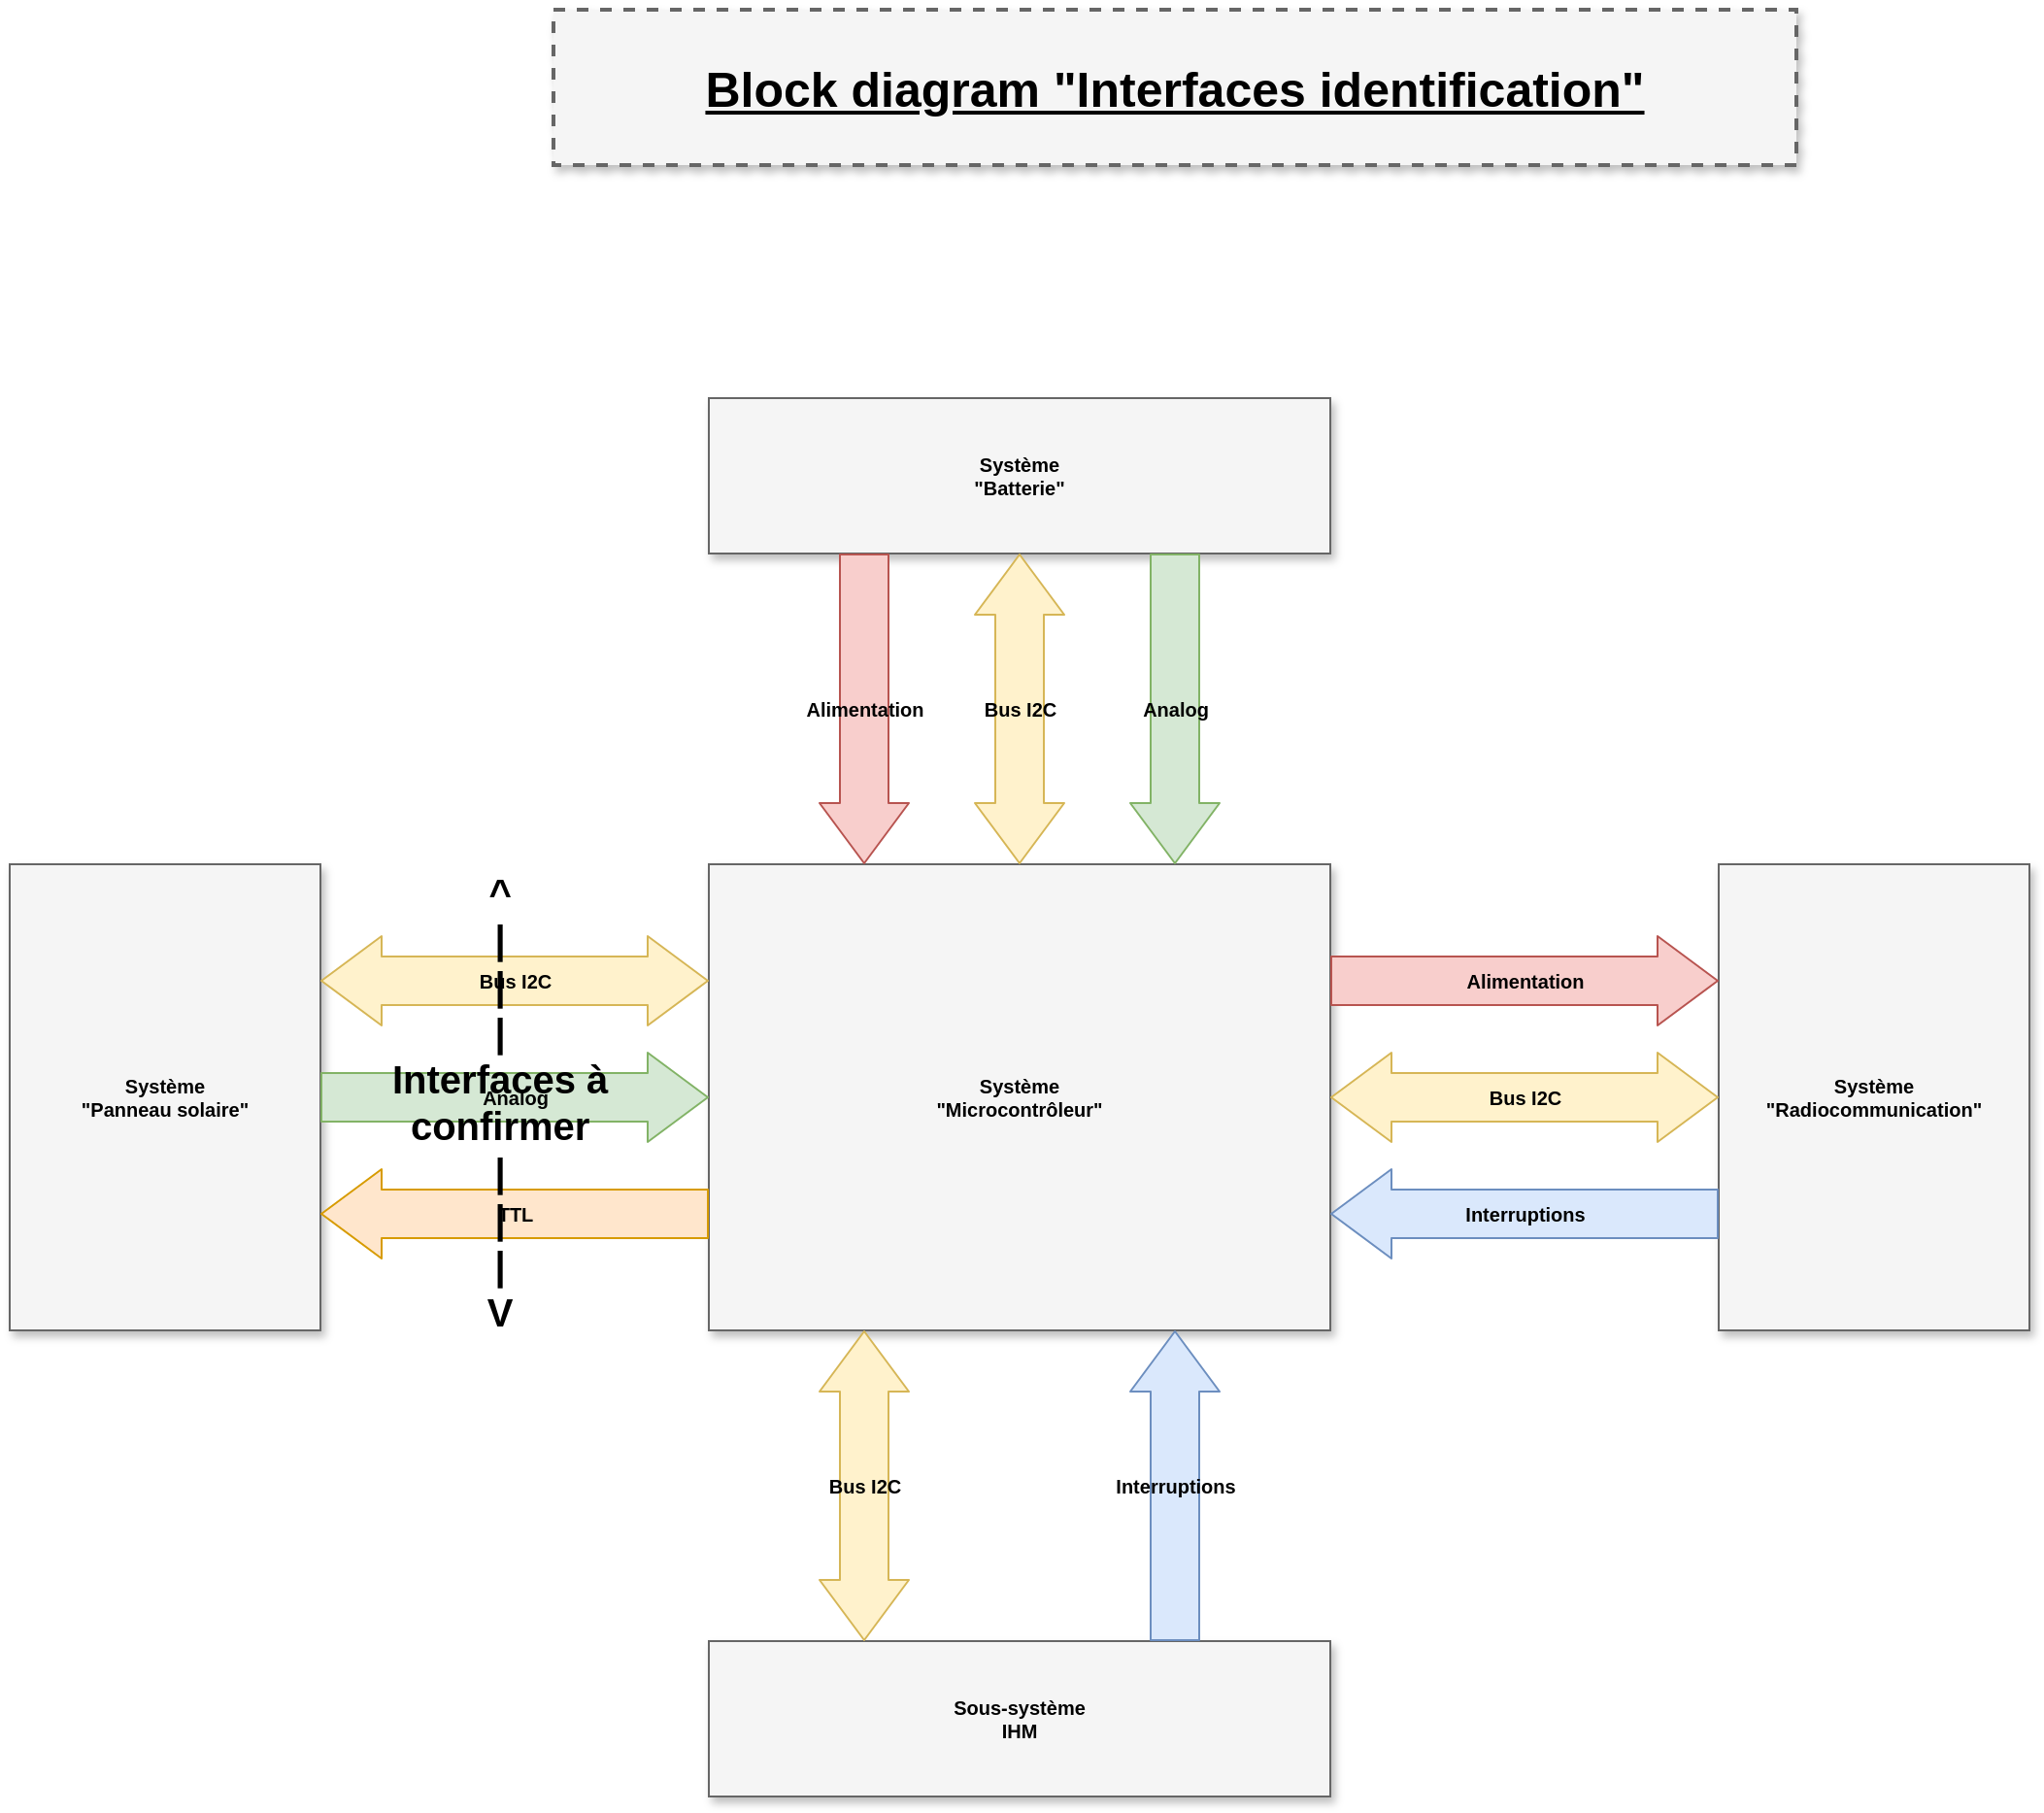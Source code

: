 <mxfile version="10.6.3" type="device"><diagram name="Page-1" id="90a13364-a465-7bf4-72fc-28e22215d7a0"><mxGraphModel dx="1074" dy="820" grid="1" gridSize="10" guides="1" tooltips="1" connect="1" arrows="1" fold="1" page="1" pageScale="1.5" pageWidth="1169" pageHeight="826" background="#ffffff" math="0" shadow="0"><root><mxCell id="0" style=";html=1;"/><mxCell id="1" style=";html=1;" parent="0"/><mxCell id="3a17f1ce550125da-1" value="Block diagram &quot;Interfaces identification&quot;" style="whiteSpace=wrap;html=1;shadow=1;fontSize=25;fillColor=#f5f5f5;strokeColor=#666666;strokeWidth=2;dashed=1;fontStyle=5;align=center;" parent="1" vertex="1"><mxGeometry x="320" y="80" width="640" height="80" as="geometry"/></mxCell><mxCell id="wtpJjkFb5Zlkew5MtLHU-1" value="Système&lt;br style=&quot;font-size: 10px;&quot;&gt;&quot;Microcontrôleur&quot;&lt;br style=&quot;font-size: 10px;&quot;&gt;" style="whiteSpace=wrap;html=1;shadow=1;fontSize=10;fillColor=#f5f5f5;strokeColor=#666666;fontStyle=1" parent="1" vertex="1"><mxGeometry x="400" y="520" width="320" height="240" as="geometry"/></mxCell><mxCell id="wtpJjkFb5Zlkew5MtLHU-2" value="Système&lt;br style=&quot;font-size: 10px;&quot;&gt;&quot;Radiocommunication&quot;&lt;br style=&quot;font-size: 10px;&quot;&gt;" style="whiteSpace=wrap;html=1;shadow=1;fontSize=10;fillColor=#f5f5f5;strokeColor=#666666;fontStyle=1" parent="1" vertex="1"><mxGeometry x="920" y="520" width="160" height="240" as="geometry"/></mxCell><object label="Bus I2C" id="wtpJjkFb5Zlkew5MtLHU-3"><mxCell style="shape=flexArrow;endArrow=classic;startArrow=classic;html=1;exitX=1;exitY=0.5;exitDx=0;exitDy=0;width=25;endSize=10;startSize=10;fontSize=10;fontStyle=1;labelBackgroundColor=none;fillColor=#fff2cc;strokeColor=#d6b656;" parent="1" source="wtpJjkFb5Zlkew5MtLHU-1" target="wtpJjkFb5Zlkew5MtLHU-2" edge="1"><mxGeometry width="50" height="50" relative="1" as="geometry"><mxPoint x="790" y="650" as="sourcePoint"/><mxPoint x="840" y="600" as="targetPoint"/></mxGeometry></mxCell></object><mxCell id="wtpJjkFb5Zlkew5MtLHU-7" value="Alimentation" style="shape=flexArrow;endArrow=classic;html=1;exitX=1;exitY=0.25;exitDx=0;exitDy=0;entryX=0;entryY=0.25;entryDx=0;entryDy=0;width=25;endSize=10;startSize=10;fillColor=#f8cecc;strokeColor=#b85450;fontSize=10;fontStyle=1;gradientColor=none;labelBackgroundColor=none;" parent="1" source="wtpJjkFb5Zlkew5MtLHU-1" target="wtpJjkFb5Zlkew5MtLHU-2" edge="1"><mxGeometry width="50" height="50" relative="1" as="geometry"><mxPoint x="778.5" y="530" as="sourcePoint"/><mxPoint x="828.5" y="480" as="targetPoint"/></mxGeometry></mxCell><mxCell id="wtpJjkFb5Zlkew5MtLHU-10" value="Interruptions" style="shape=flexArrow;endArrow=classic;html=1;exitX=0;exitY=0.75;exitDx=0;exitDy=0;entryX=1;entryY=0.75;entryDx=0;entryDy=0;endSize=10;width=25;startSize=10;fontStyle=1;labelBackgroundColor=none;fontSize=10;fillColor=#dae8fc;strokeColor=#6c8ebf;" parent="1" source="wtpJjkFb5Zlkew5MtLHU-2" target="wtpJjkFb5Zlkew5MtLHU-1" edge="1"><mxGeometry width="50" height="50" relative="1" as="geometry"><mxPoint x="510" y="790" as="sourcePoint"/><mxPoint x="560" y="740" as="targetPoint"/></mxGeometry></mxCell><mxCell id="wEGuo9lvYcaTVZd9h0eJ-1" value="Sous-système&lt;br style=&quot;font-size: 10px&quot;&gt;IHM&lt;br style=&quot;font-size: 10px&quot;&gt;" style="whiteSpace=wrap;html=1;shadow=1;fontSize=10;fillColor=#f5f5f5;strokeColor=#666666;fontStyle=1" parent="1" vertex="1"><mxGeometry x="400" y="920" width="320" height="80" as="geometry"/></mxCell><object label="Bus I2C" id="wEGuo9lvYcaTVZd9h0eJ-2"><mxCell style="shape=flexArrow;endArrow=classic;startArrow=classic;html=1;exitX=0.25;exitY=1;exitDx=0;exitDy=0;width=25;endSize=10;startSize=10;fontSize=10;fontStyle=1;labelBackgroundColor=none;fillColor=#fff2cc;strokeColor=#d6b656;entryX=0.25;entryY=0;entryDx=0;entryDy=0;" parent="1" source="wtpJjkFb5Zlkew5MtLHU-1" target="wEGuo9lvYcaTVZd9h0eJ-1" edge="1"><mxGeometry width="50" height="50" relative="1" as="geometry"><mxPoint x="610.174" y="839.913" as="sourcePoint"/><mxPoint x="810" y="839.975" as="targetPoint"/></mxGeometry></mxCell></object><mxCell id="wEGuo9lvYcaTVZd9h0eJ-4" value="Interruptions" style="shape=flexArrow;endArrow=classic;html=1;exitX=0.75;exitY=0;exitDx=0;exitDy=0;entryX=0.75;entryY=1;entryDx=0;entryDy=0;endSize=10;width=25;startSize=10;fontStyle=1;labelBackgroundColor=none;fontSize=10;fillColor=#dae8fc;strokeColor=#6c8ebf;" parent="1" source="wEGuo9lvYcaTVZd9h0eJ-1" target="wtpJjkFb5Zlkew5MtLHU-1" edge="1"><mxGeometry width="50" height="50" relative="1" as="geometry"><mxPoint x="820.174" y="859.913" as="sourcePoint"/><mxPoint x="620.174" y="859.913" as="targetPoint"/></mxGeometry></mxCell><mxCell id="wEGuo9lvYcaTVZd9h0eJ-5" value="Système&lt;br style=&quot;font-size: 10px&quot;&gt;&quot;Panneau solaire&quot;&lt;br style=&quot;font-size: 10px&quot;&gt;" style="whiteSpace=wrap;html=1;shadow=1;fontSize=10;fillColor=#f5f5f5;strokeColor=#666666;fontStyle=1" parent="1" vertex="1"><mxGeometry x="40" y="520" width="160" height="240" as="geometry"/></mxCell><object label="Bus I2C" id="wEGuo9lvYcaTVZd9h0eJ-6"><mxCell style="shape=flexArrow;endArrow=classic;startArrow=classic;html=1;exitX=1;exitY=0.25;exitDx=0;exitDy=0;width=25;endSize=10;startSize=10;fontSize=10;fontStyle=1;labelBackgroundColor=none;fillColor=#fff2cc;strokeColor=#d6b656;entryX=0;entryY=0.25;entryDx=0;entryDy=0;" parent="1" source="wEGuo9lvYcaTVZd9h0eJ-5" target="wtpJjkFb5Zlkew5MtLHU-1" edge="1"><mxGeometry width="50" height="50" relative="1" as="geometry"><mxPoint x="150.115" y="860.077" as="sourcePoint"/><mxPoint x="350.5" y="860.022" as="targetPoint"/></mxGeometry></mxCell></object><mxCell id="wEGuo9lvYcaTVZd9h0eJ-7" value="Analog" style="shape=flexArrow;endArrow=classic;html=1;exitX=1;exitY=0.5;exitDx=0;exitDy=0;entryX=0;entryY=0.5;entryDx=0;entryDy=0;width=25;endSize=10;startSize=10;fillColor=#d5e8d4;strokeColor=#82b366;fontSize=10;fontStyle=1;labelBackgroundColor=none;" parent="1" source="wEGuo9lvYcaTVZd9h0eJ-5" target="wtpJjkFb5Zlkew5MtLHU-1" edge="1"><mxGeometry width="50" height="50" relative="1" as="geometry"><mxPoint x="190.115" y="740.077" as="sourcePoint"/><mxPoint x="390.115" y="740.077" as="targetPoint"/></mxGeometry></mxCell><mxCell id="wEGuo9lvYcaTVZd9h0eJ-8" value="TTL" style="shape=flexArrow;endArrow=classic;html=1;exitX=0;exitY=0.75;exitDx=0;exitDy=0;entryX=1;entryY=0.75;entryDx=0;entryDy=0;endSize=10;width=25;startSize=10;fontStyle=1;labelBackgroundColor=none;fontSize=10;fillColor=#ffe6cc;strokeColor=#d79b00;" parent="1" source="wtpJjkFb5Zlkew5MtLHU-1" target="wEGuo9lvYcaTVZd9h0eJ-5" edge="1"><mxGeometry width="50" height="50" relative="1" as="geometry"><mxPoint x="370.115" y="820.077" as="sourcePoint"/><mxPoint x="170.115" y="820.077" as="targetPoint"/></mxGeometry></mxCell><mxCell id="wEGuo9lvYcaTVZd9h0eJ-9" value="Système&lt;br&gt;&quot;Batterie&quot;&lt;br style=&quot;font-size: 10px&quot;&gt;" style="whiteSpace=wrap;html=1;shadow=1;fontSize=10;fillColor=#f5f5f5;strokeColor=#666666;fontStyle=1" parent="1" vertex="1"><mxGeometry x="400" y="280" width="320" height="80" as="geometry"/></mxCell><mxCell id="wEGuo9lvYcaTVZd9h0eJ-10" value="Alimentation" style="shape=flexArrow;endArrow=classic;html=1;exitX=0.25;exitY=1;exitDx=0;exitDy=0;entryX=0.25;entryY=0;entryDx=0;entryDy=0;width=25;endSize=10;startSize=10;fillColor=#f8cecc;strokeColor=#b85450;fontSize=10;fontStyle=1;gradientColor=none;labelBackgroundColor=none;" parent="1" source="wEGuo9lvYcaTVZd9h0eJ-9" target="wtpJjkFb5Zlkew5MtLHU-1" edge="1"><mxGeometry width="50" height="50" relative="1" as="geometry"><mxPoint x="520.115" y="430.077" as="sourcePoint"/><mxPoint x="720.115" y="430.077" as="targetPoint"/></mxGeometry></mxCell><object label="Bus I2C" id="wEGuo9lvYcaTVZd9h0eJ-11"><mxCell style="shape=flexArrow;endArrow=classic;startArrow=classic;html=1;exitX=0.5;exitY=1;exitDx=0;exitDy=0;width=25;endSize=10;startSize=10;fontSize=10;fontStyle=1;labelBackgroundColor=none;fillColor=#fff2cc;strokeColor=#d6b656;entryX=0.5;entryY=0;entryDx=0;entryDy=0;" parent="1" source="wEGuo9lvYcaTVZd9h0eJ-9" target="wtpJjkFb5Zlkew5MtLHU-1" edge="1"><mxGeometry width="50" height="50" relative="1" as="geometry"><mxPoint x="560.115" y="430.077" as="sourcePoint"/><mxPoint x="760.5" y="430.022" as="targetPoint"/></mxGeometry></mxCell></object><mxCell id="wEGuo9lvYcaTVZd9h0eJ-12" value="Analog" style="shape=flexArrow;endArrow=classic;html=1;exitX=0.75;exitY=1;exitDx=0;exitDy=0;entryX=0.75;entryY=0;entryDx=0;entryDy=0;width=25;endSize=10;startSize=10;fillColor=#d5e8d4;strokeColor=#82b366;fontSize=10;fontStyle=1;labelBackgroundColor=none;" parent="1" source="wEGuo9lvYcaTVZd9h0eJ-9" target="wtpJjkFb5Zlkew5MtLHU-1" edge="1"><mxGeometry width="50" height="50" relative="1" as="geometry"><mxPoint x="650.115" y="430.077" as="sourcePoint"/><mxPoint x="850.115" y="430.077" as="targetPoint"/></mxGeometry></mxCell><mxCell id="rZ7Bft3z1cDx632m7uNN-1" value="&lt;div style=&quot;text-align: center&quot;&gt;&lt;b style=&quot;font-size: 20px&quot;&gt;^&lt;/b&gt;&lt;/div&gt;&lt;div style=&quot;text-align: center&quot;&gt;&lt;b style=&quot;font-size: 20px&quot;&gt;|&lt;/b&gt;&lt;/div&gt;&lt;div style=&quot;text-align: center&quot;&gt;&lt;b style=&quot;font-size: 20px&quot;&gt;|&lt;/b&gt;&lt;/div&gt;&lt;div style=&quot;text-align: center&quot;&gt;&lt;b style=&quot;font-size: 20px&quot;&gt;|&lt;/b&gt;&lt;/div&gt;&lt;div style=&quot;text-align: center&quot;&gt;&lt;b style=&quot;font-size: 20px&quot;&gt;Interfaces à&lt;/b&gt;&lt;/div&gt;&lt;b style=&quot;font-size: 20px&quot;&gt;&lt;div style=&quot;text-align: center&quot;&gt;&lt;b&gt;confirmer&lt;/b&gt;&lt;/div&gt;&lt;div style=&quot;text-align: center&quot;&gt;&lt;b&gt;|&lt;/b&gt;&lt;/div&gt;&lt;div style=&quot;text-align: center&quot;&gt;&lt;b&gt;|&lt;/b&gt;&lt;/div&gt;&lt;div style=&quot;text-align: center&quot;&gt;&lt;b&gt;|&lt;/b&gt;&lt;/div&gt;&lt;div style=&quot;text-align: center&quot;&gt;&lt;b&gt;V&lt;/b&gt;&lt;/div&gt;&lt;/b&gt;" style="text;html=1;resizable=0;points=[];autosize=1;align=left;verticalAlign=top;spacingTop=-4;" vertex="1" parent="1"><mxGeometry x="235" y="520" width="130" height="160" as="geometry"/></mxCell></root></mxGraphModel></diagram></mxfile>